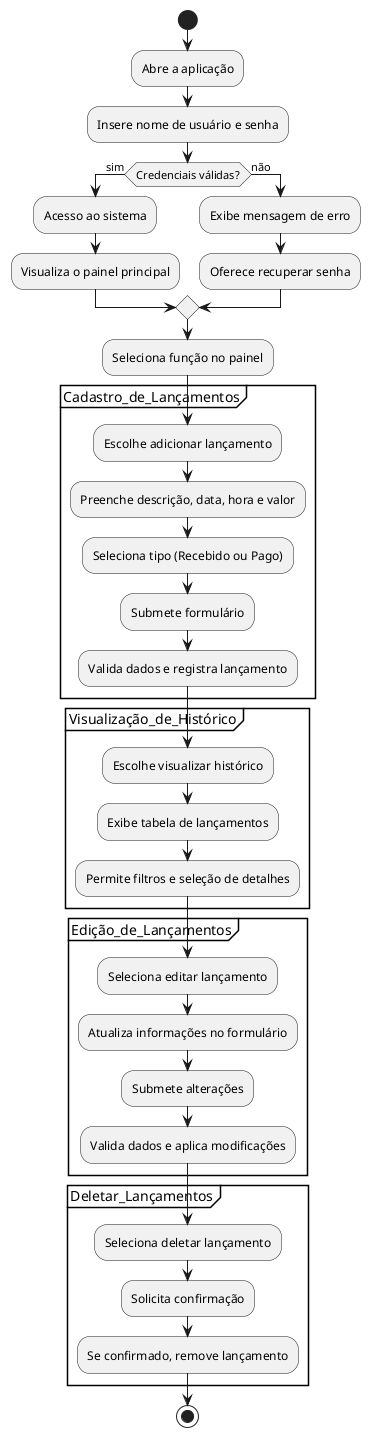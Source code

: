 @startuml

start

:Abre a aplicação;
:Insere nome de usuário e senha;
if (Credenciais válidas?) then (sim)
  :Acesso ao sistema;
  :Visualiza o painel principal;
else (não)
  :Exibe mensagem de erro;
  :Oferece recuperar senha;
endif

:Seleciona função no painel;

partition Cadastro_de_Lançamentos {
  :Escolhe adicionar lançamento;
  :Preenche descrição, data, hora e valor;
  :Seleciona tipo (Recebido ou Pago);
  :Submete formulário;
  :Valida dados e registra lançamento;
}

partition Visualização_de_Histórico {
  :Escolhe visualizar histórico;
  :Exibe tabela de lançamentos;
  :Permite filtros e seleção de detalhes;
}

partition Edição_de_Lançamentos {
  :Seleciona editar lançamento;
  :Atualiza informações no formulário;
  :Submete alterações;
  :Valida dados e aplica modificações;
}

partition Deletar_Lançamentos {
  :Seleciona deletar lançamento;
  :Solicita confirmação;
  :Se confirmado, remove lançamento;
}

stop

@enduml
